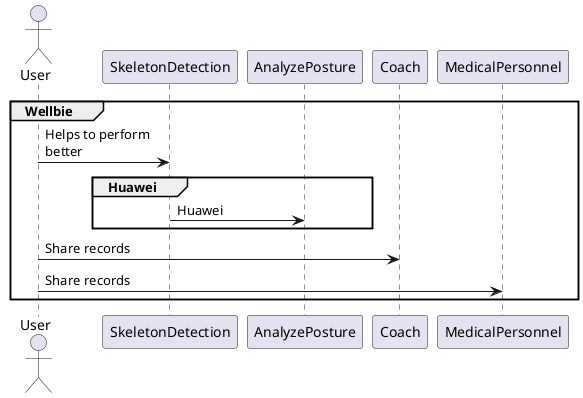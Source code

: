 
                      ┌─┐
                      ║"│
                      └┬┘
                      ┌┼┐
                       │            ┌─────────────────┐          ┌──────────────┐          ┌─────┐          ┌────────────────┐
                      ┌┴┐           │SkeletonDetection│          │AnalyzePosture│          │Coach│          │MedicalPersonnel│
                     User           └────────┬────────┘          └──────┬───────┘          └──┬──┘          └───────┬────────┘
                      │                      │                          │                     │                     │
          ╔══════════╤╪══════════════════════╪══════════════════════════╪═════════════════════╪═════════════════════╪══════════════════╗
          ║ WELLBIE  ││                      │                          │                     │                     │                  ║
          ╟──────────┘│  Helps to perform    │                          │                     │                     │                  ║
          ║           │  better              │                          │                     │                     │                  ║
          ║           │ ────────────────────>│                          │                     │                     │                  ║
          ║           │                      │                          │                     │                     │                  ║
          ║           │                      │                          │                     │                     │                  ║
          ║           │   ╔═════════╤════════╪══════════════════════════╪═════════════════╗   │                     │                  ║
          ║           │   ║ HUAWEI  │        │                          │                 ║   │                     │                  ║
          ║           │   ╟─────────┘        │         Huawei           │                 ║   │                     │                  ║
          ║           │   ║                  │─────────────────────────>│                 ║   │                     │                  ║
          ║           │   ╚══════════════════╪══════════════════════════╪═════════════════╝   │                     │                  ║
          ║           │                      │                          │                     │                     │                  ║
          ║           │                      │      Share records       │                     │                     │                  ║
          ║           │ ─────────────────────────────────────────────────────────────────────>│                     │                  ║
          ║           │                      │                          │                     │                     │                  ║
          ║           │                      │                 Share records                  │                     │                  ║
          ║           │ ────────────────────────────────────────────────────────────────────────────────────────────>                  ║
          ╚═══════════╪══════════════════════╪══════════════════════════╪═════════════════════╪═════════════════════╪══════════════════╝
                     User           ┌────────┴────────┐          ┌──────┴───────┐          ┌──┴──┐          ┌───────┴────────┐
                      ┌─┐           │SkeletonDetection│          │AnalyzePosture│          │Coach│          │MedicalPersonnel│
                      ║"│           └─────────────────┘          └──────────────┘          └─────┘          └────────────────┘
                      └┬┘
                      ┌┼┐
                       │
                      ┌┴┐

@startuml
actor User
group Wellbie
User -> SkeletonDetection:Helps to perform \nbetter
group Huawei
SkeletonDetection -> AnalyzePosture: Huawei
end
User -> Coach: Share records
User -> MedicalPersonnel: Share records
end
@enduml
